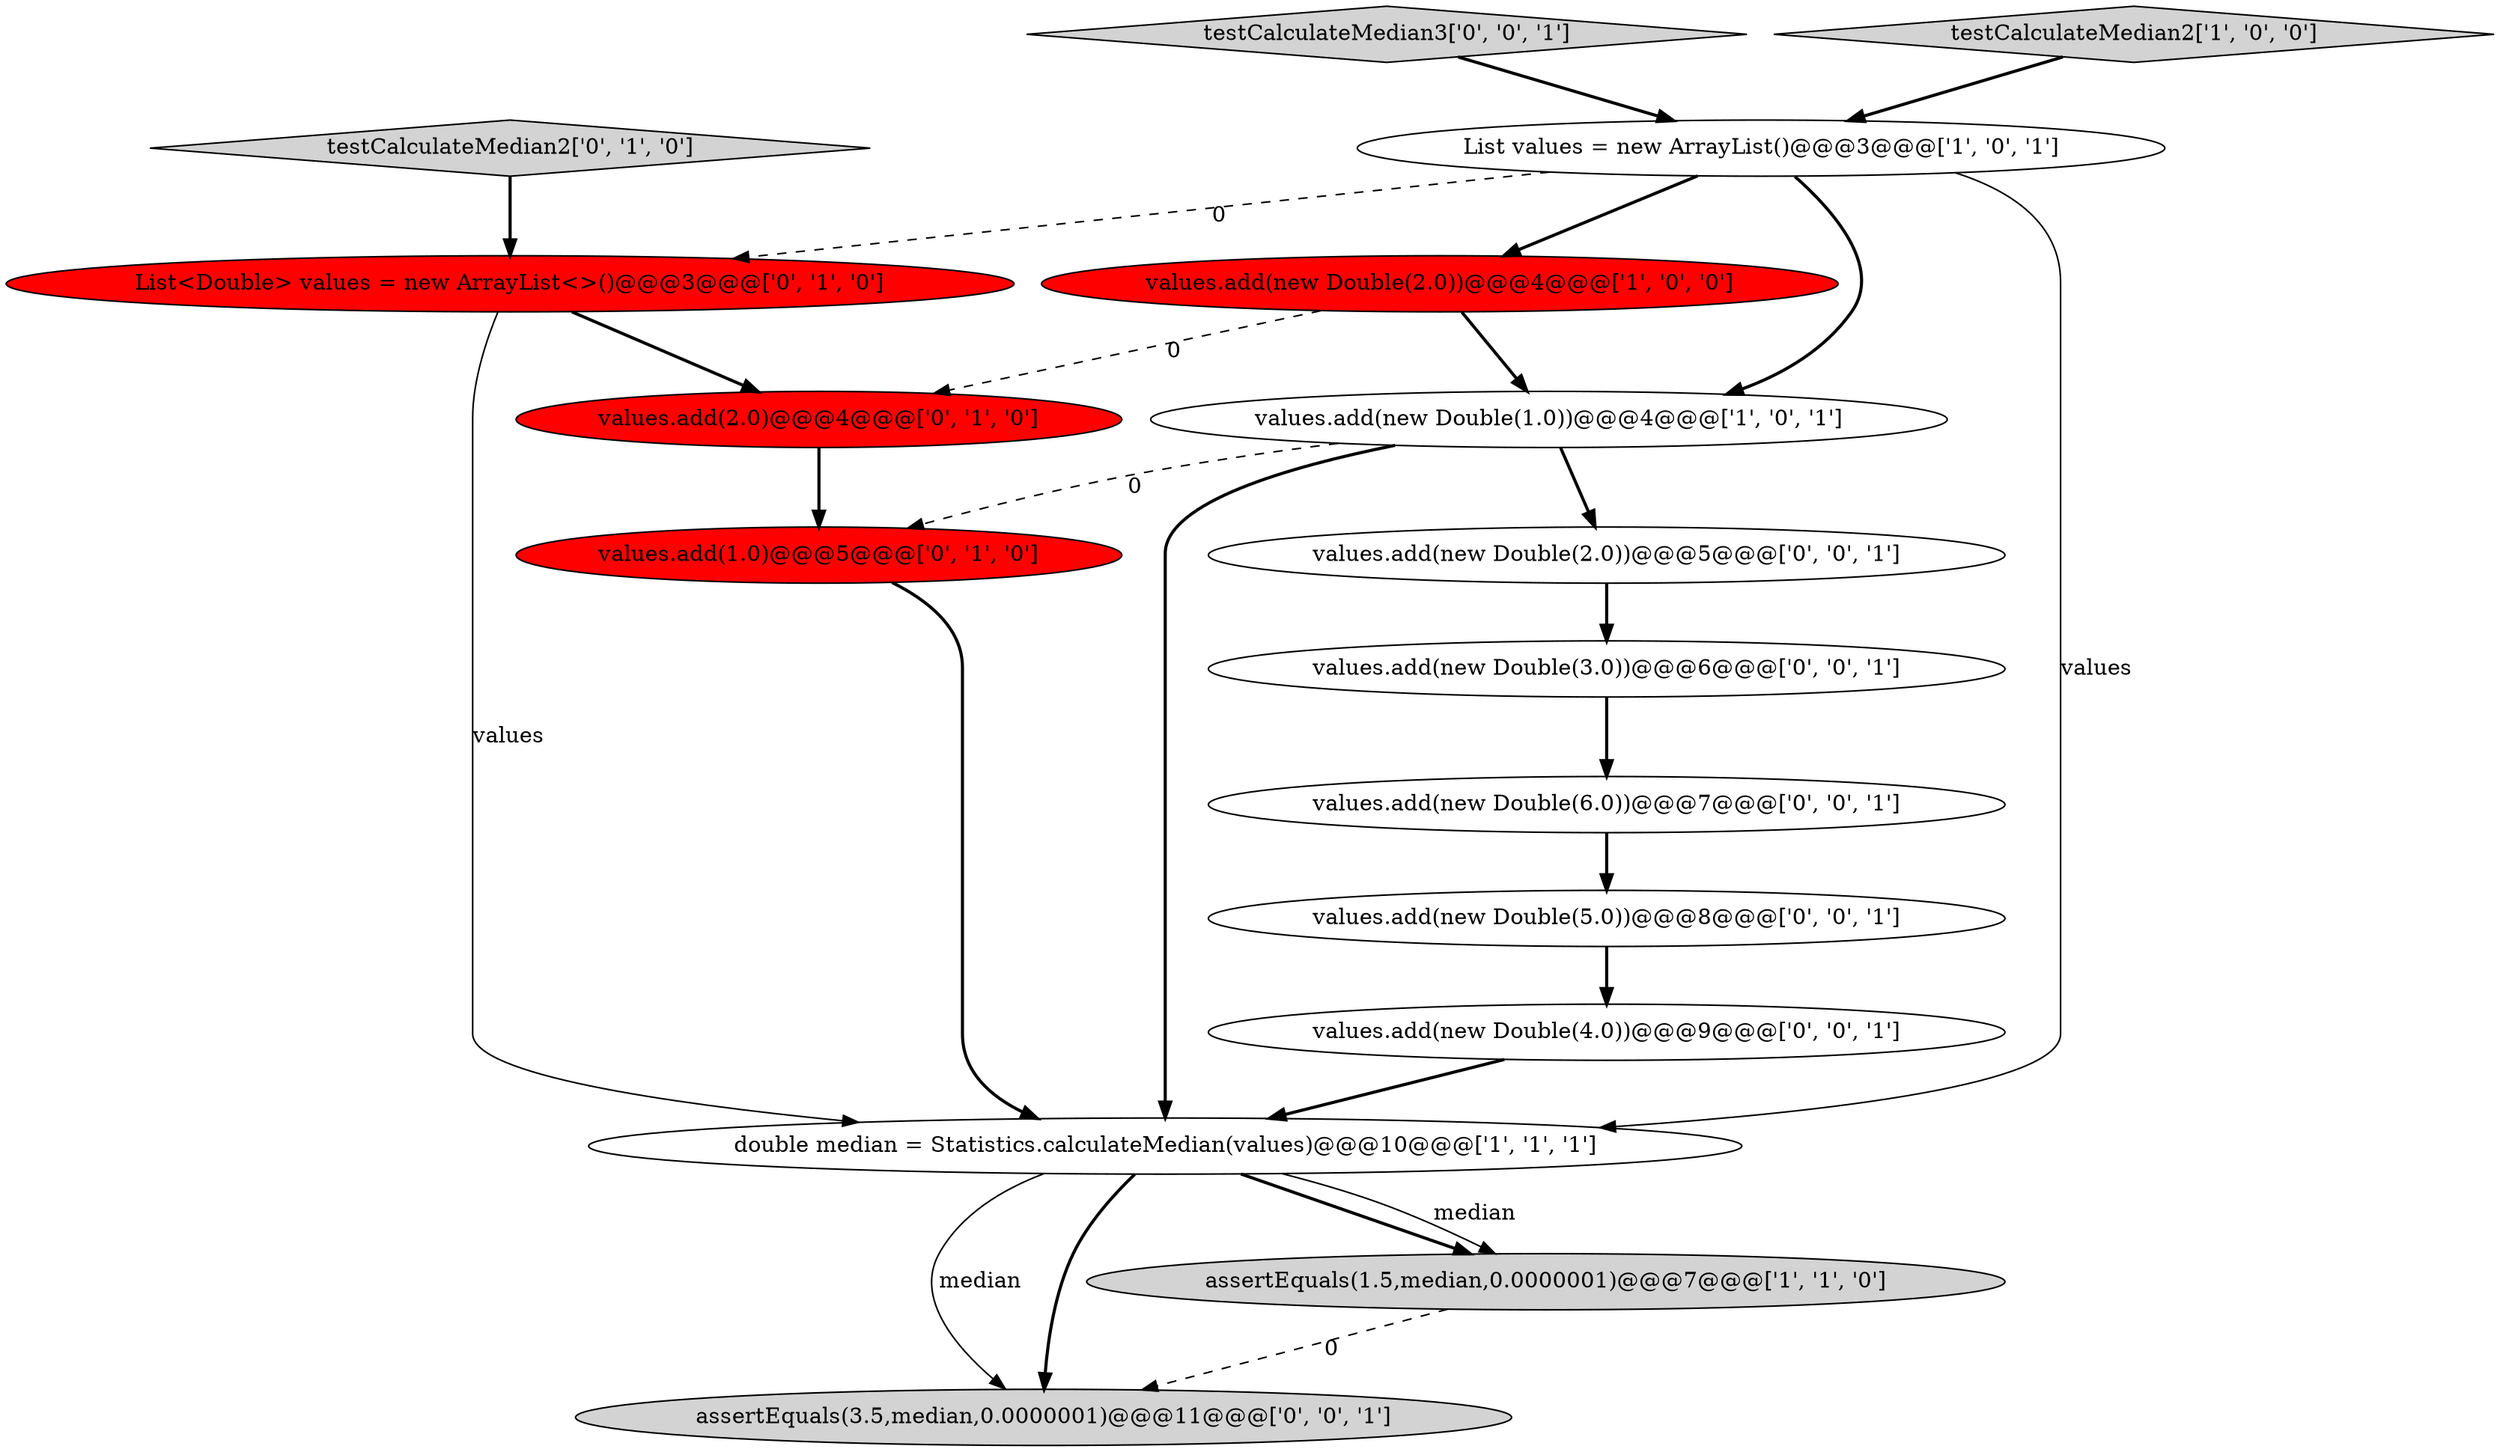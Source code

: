 digraph {
11 [style = filled, label = "assertEquals(3.5,median,0.0000001)@@@11@@@['0', '0', '1']", fillcolor = lightgray, shape = ellipse image = "AAA0AAABBB3BBB"];
14 [style = filled, label = "values.add(new Double(5.0))@@@8@@@['0', '0', '1']", fillcolor = white, shape = ellipse image = "AAA0AAABBB3BBB"];
15 [style = filled, label = "values.add(new Double(4.0))@@@9@@@['0', '0', '1']", fillcolor = white, shape = ellipse image = "AAA0AAABBB3BBB"];
2 [style = filled, label = "values.add(new Double(2.0))@@@4@@@['1', '0', '0']", fillcolor = red, shape = ellipse image = "AAA1AAABBB1BBB"];
4 [style = filled, label = "values.add(new Double(1.0))@@@4@@@['1', '0', '1']", fillcolor = white, shape = ellipse image = "AAA0AAABBB1BBB"];
8 [style = filled, label = "values.add(1.0)@@@5@@@['0', '1', '0']", fillcolor = red, shape = ellipse image = "AAA1AAABBB2BBB"];
7 [style = filled, label = "testCalculateMedian2['0', '1', '0']", fillcolor = lightgray, shape = diamond image = "AAA0AAABBB2BBB"];
3 [style = filled, label = "List values = new ArrayList()@@@3@@@['1', '0', '1']", fillcolor = white, shape = ellipse image = "AAA0AAABBB1BBB"];
1 [style = filled, label = "double median = Statistics.calculateMedian(values)@@@10@@@['1', '1', '1']", fillcolor = white, shape = ellipse image = "AAA0AAABBB1BBB"];
12 [style = filled, label = "testCalculateMedian3['0', '0', '1']", fillcolor = lightgray, shape = diamond image = "AAA0AAABBB3BBB"];
16 [style = filled, label = "values.add(new Double(3.0))@@@6@@@['0', '0', '1']", fillcolor = white, shape = ellipse image = "AAA0AAABBB3BBB"];
5 [style = filled, label = "assertEquals(1.5,median,0.0000001)@@@7@@@['1', '1', '0']", fillcolor = lightgray, shape = ellipse image = "AAA0AAABBB1BBB"];
10 [style = filled, label = "values.add(new Double(6.0))@@@7@@@['0', '0', '1']", fillcolor = white, shape = ellipse image = "AAA0AAABBB3BBB"];
6 [style = filled, label = "values.add(2.0)@@@4@@@['0', '1', '0']", fillcolor = red, shape = ellipse image = "AAA1AAABBB2BBB"];
13 [style = filled, label = "values.add(new Double(2.0))@@@5@@@['0', '0', '1']", fillcolor = white, shape = ellipse image = "AAA0AAABBB3BBB"];
0 [style = filled, label = "testCalculateMedian2['1', '0', '0']", fillcolor = lightgray, shape = diamond image = "AAA0AAABBB1BBB"];
9 [style = filled, label = "List<Double> values = new ArrayList<>()@@@3@@@['0', '1', '0']", fillcolor = red, shape = ellipse image = "AAA1AAABBB2BBB"];
1->5 [style = bold, label=""];
0->3 [style = bold, label=""];
9->1 [style = solid, label="values"];
10->14 [style = bold, label=""];
16->10 [style = bold, label=""];
4->13 [style = bold, label=""];
3->1 [style = solid, label="values"];
1->11 [style = solid, label="median"];
2->4 [style = bold, label=""];
3->4 [style = bold, label=""];
13->16 [style = bold, label=""];
1->11 [style = bold, label=""];
9->6 [style = bold, label=""];
7->9 [style = bold, label=""];
8->1 [style = bold, label=""];
3->2 [style = bold, label=""];
5->11 [style = dashed, label="0"];
3->9 [style = dashed, label="0"];
6->8 [style = bold, label=""];
4->8 [style = dashed, label="0"];
2->6 [style = dashed, label="0"];
14->15 [style = bold, label=""];
4->1 [style = bold, label=""];
12->3 [style = bold, label=""];
1->5 [style = solid, label="median"];
15->1 [style = bold, label=""];
}
